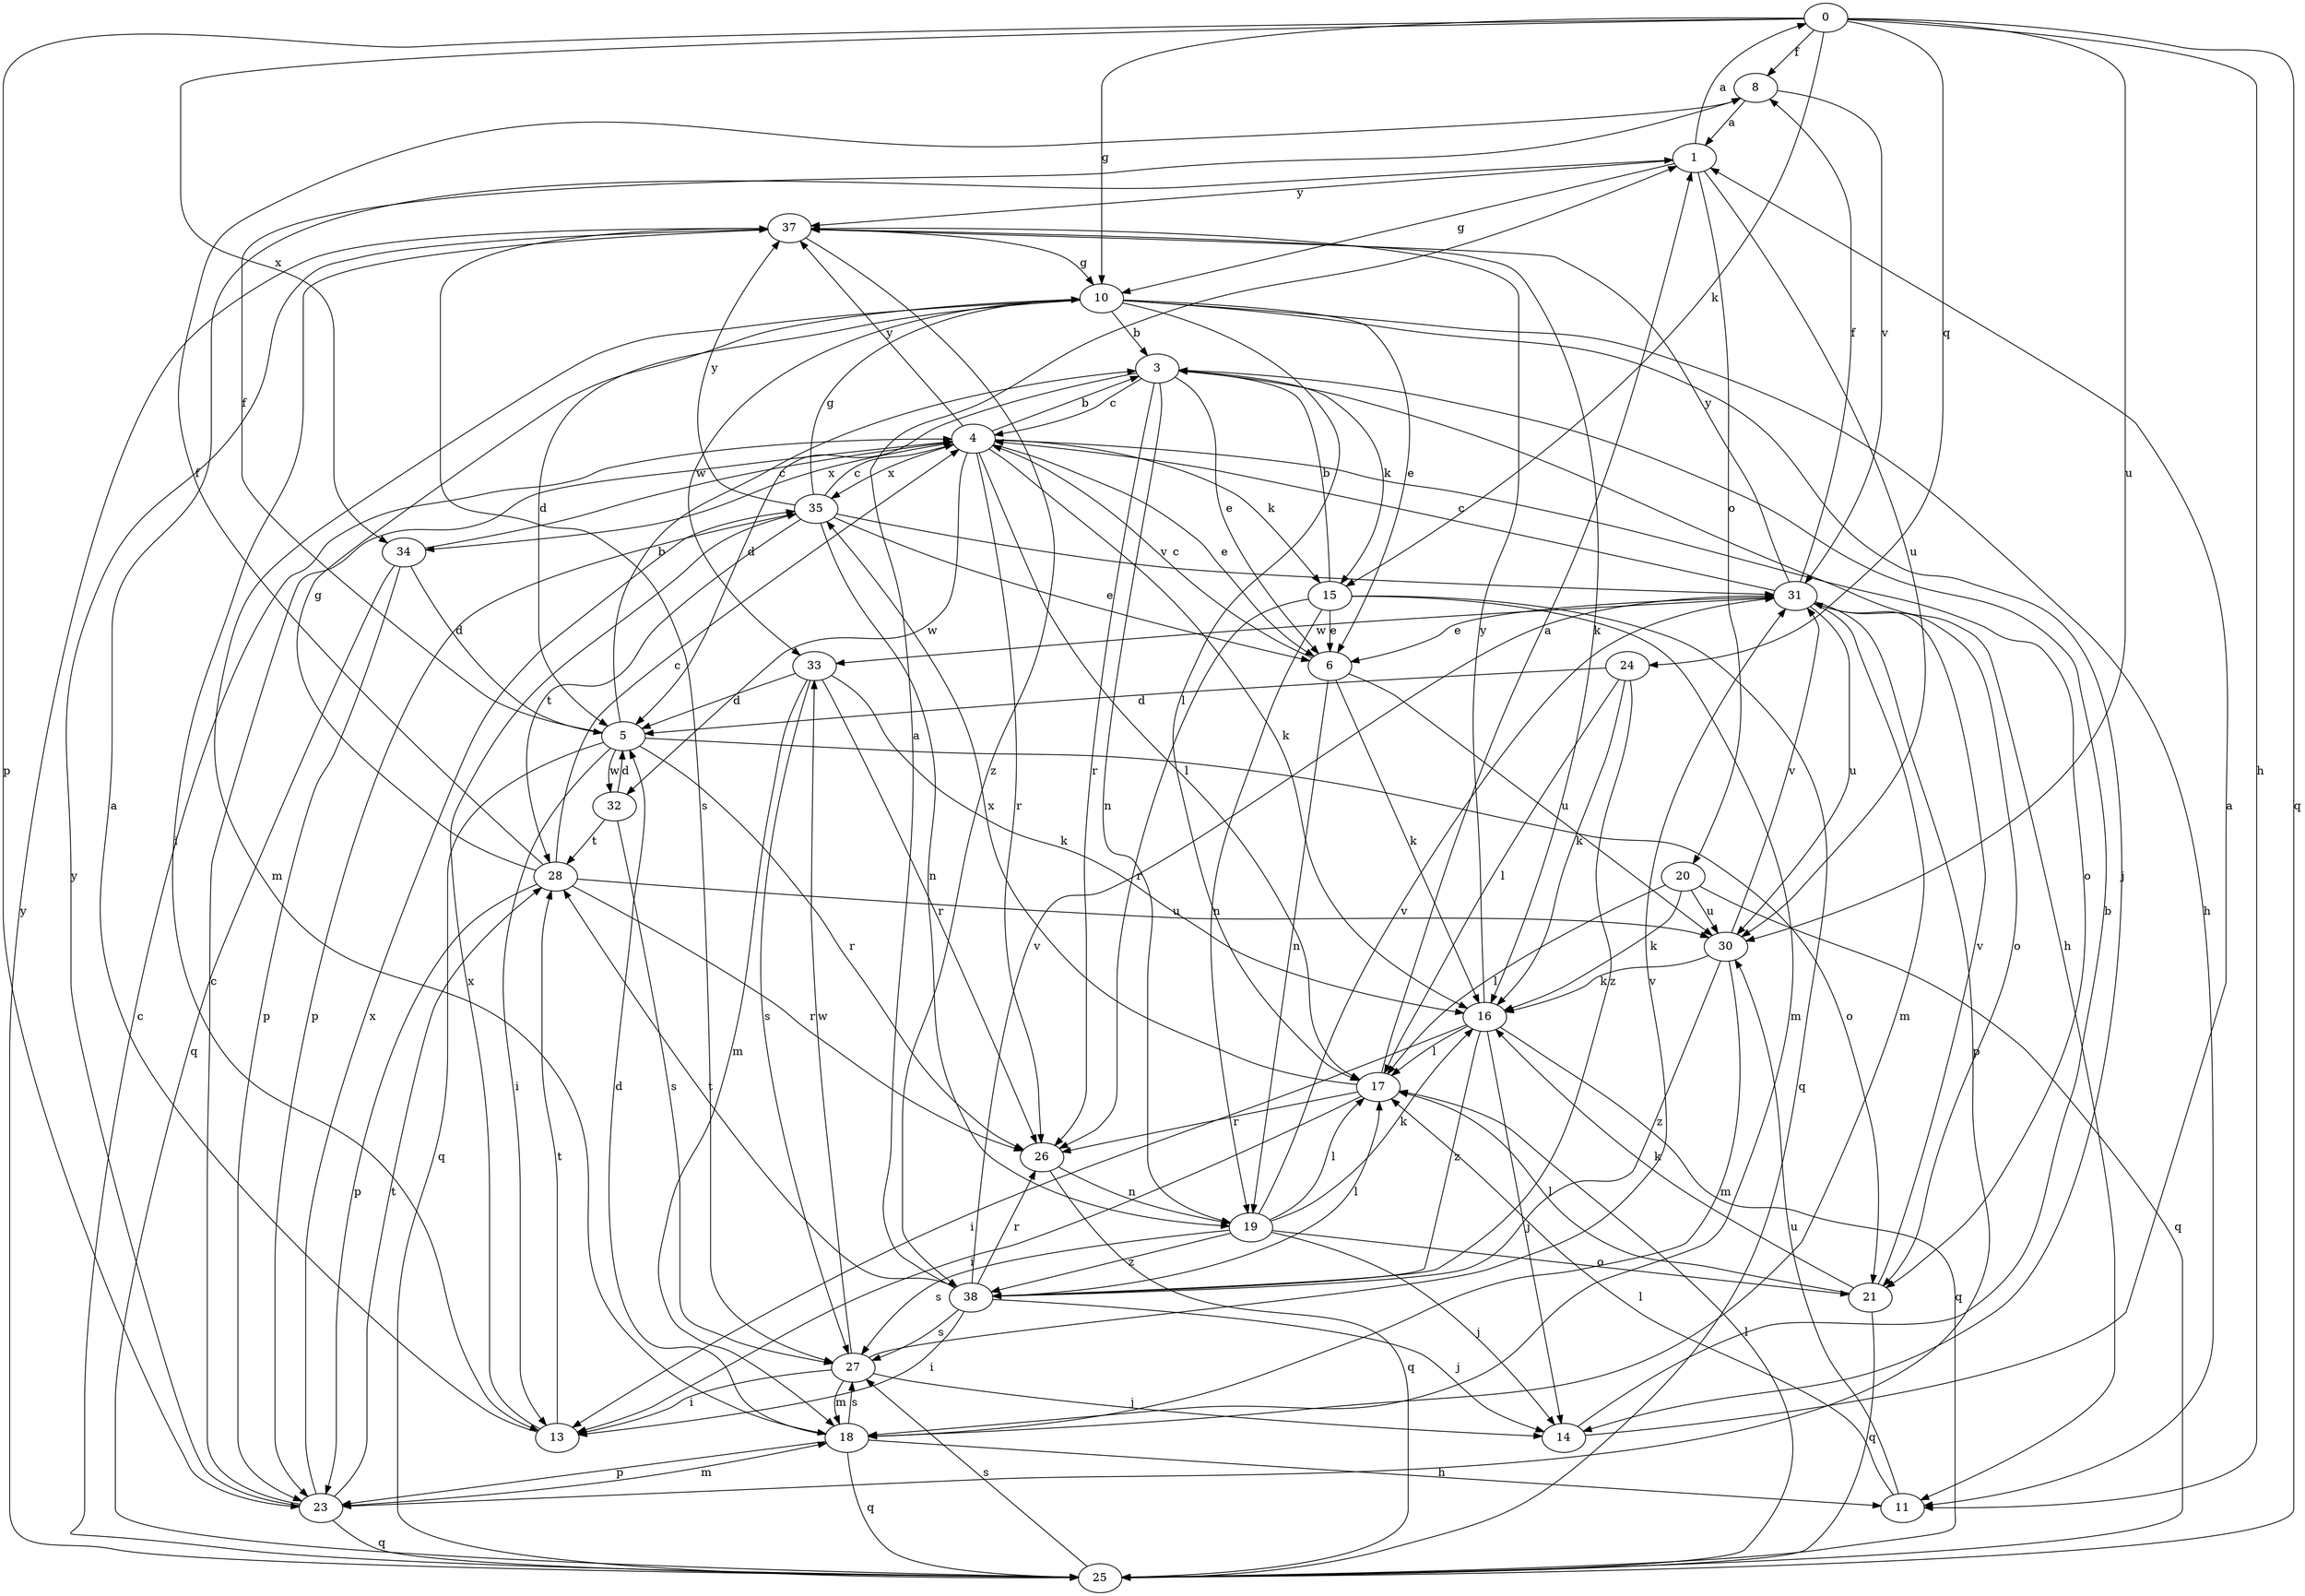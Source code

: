 strict digraph  {
0;
1;
3;
4;
5;
6;
8;
10;
11;
13;
14;
15;
16;
17;
18;
19;
20;
21;
23;
24;
25;
26;
27;
28;
30;
31;
32;
33;
34;
35;
37;
38;
0 -> 8  [label=f];
0 -> 10  [label=g];
0 -> 11  [label=h];
0 -> 15  [label=k];
0 -> 23  [label=p];
0 -> 24  [label=q];
0 -> 25  [label=q];
0 -> 30  [label=u];
0 -> 34  [label=x];
1 -> 0  [label=a];
1 -> 10  [label=g];
1 -> 20  [label=o];
1 -> 30  [label=u];
1 -> 37  [label=y];
3 -> 4  [label=c];
3 -> 5  [label=d];
3 -> 6  [label=e];
3 -> 11  [label=h];
3 -> 15  [label=k];
3 -> 19  [label=n];
3 -> 26  [label=r];
4 -> 3  [label=b];
4 -> 6  [label=e];
4 -> 15  [label=k];
4 -> 16  [label=k];
4 -> 17  [label=l];
4 -> 21  [label=o];
4 -> 26  [label=r];
4 -> 32  [label=w];
4 -> 34  [label=x];
4 -> 35  [label=x];
4 -> 37  [label=y];
5 -> 3  [label=b];
5 -> 8  [label=f];
5 -> 13  [label=i];
5 -> 21  [label=o];
5 -> 25  [label=q];
5 -> 26  [label=r];
5 -> 32  [label=w];
6 -> 4  [label=c];
6 -> 16  [label=k];
6 -> 19  [label=n];
6 -> 30  [label=u];
8 -> 1  [label=a];
8 -> 31  [label=v];
10 -> 3  [label=b];
10 -> 5  [label=d];
10 -> 6  [label=e];
10 -> 11  [label=h];
10 -> 14  [label=j];
10 -> 17  [label=l];
10 -> 18  [label=m];
10 -> 33  [label=w];
11 -> 17  [label=l];
11 -> 30  [label=u];
13 -> 1  [label=a];
13 -> 28  [label=t];
13 -> 35  [label=x];
14 -> 1  [label=a];
14 -> 3  [label=b];
15 -> 3  [label=b];
15 -> 6  [label=e];
15 -> 18  [label=m];
15 -> 19  [label=n];
15 -> 25  [label=q];
15 -> 26  [label=r];
16 -> 13  [label=i];
16 -> 14  [label=j];
16 -> 17  [label=l];
16 -> 25  [label=q];
16 -> 37  [label=y];
16 -> 38  [label=z];
17 -> 1  [label=a];
17 -> 13  [label=i];
17 -> 26  [label=r];
17 -> 35  [label=x];
18 -> 5  [label=d];
18 -> 11  [label=h];
18 -> 23  [label=p];
18 -> 25  [label=q];
18 -> 27  [label=s];
19 -> 14  [label=j];
19 -> 16  [label=k];
19 -> 17  [label=l];
19 -> 21  [label=o];
19 -> 27  [label=s];
19 -> 31  [label=v];
19 -> 38  [label=z];
20 -> 16  [label=k];
20 -> 17  [label=l];
20 -> 25  [label=q];
20 -> 30  [label=u];
21 -> 16  [label=k];
21 -> 17  [label=l];
21 -> 25  [label=q];
21 -> 31  [label=v];
23 -> 4  [label=c];
23 -> 18  [label=m];
23 -> 25  [label=q];
23 -> 28  [label=t];
23 -> 35  [label=x];
23 -> 37  [label=y];
24 -> 5  [label=d];
24 -> 16  [label=k];
24 -> 17  [label=l];
24 -> 38  [label=z];
25 -> 4  [label=c];
25 -> 17  [label=l];
25 -> 27  [label=s];
25 -> 37  [label=y];
26 -> 19  [label=n];
26 -> 25  [label=q];
27 -> 13  [label=i];
27 -> 14  [label=j];
27 -> 18  [label=m];
27 -> 31  [label=v];
27 -> 33  [label=w];
28 -> 4  [label=c];
28 -> 8  [label=f];
28 -> 10  [label=g];
28 -> 23  [label=p];
28 -> 26  [label=r];
28 -> 30  [label=u];
30 -> 16  [label=k];
30 -> 18  [label=m];
30 -> 31  [label=v];
30 -> 38  [label=z];
31 -> 4  [label=c];
31 -> 6  [label=e];
31 -> 8  [label=f];
31 -> 18  [label=m];
31 -> 21  [label=o];
31 -> 23  [label=p];
31 -> 30  [label=u];
31 -> 33  [label=w];
31 -> 37  [label=y];
32 -> 5  [label=d];
32 -> 27  [label=s];
32 -> 28  [label=t];
33 -> 5  [label=d];
33 -> 16  [label=k];
33 -> 18  [label=m];
33 -> 26  [label=r];
33 -> 27  [label=s];
34 -> 4  [label=c];
34 -> 5  [label=d];
34 -> 23  [label=p];
34 -> 25  [label=q];
35 -> 4  [label=c];
35 -> 6  [label=e];
35 -> 10  [label=g];
35 -> 19  [label=n];
35 -> 23  [label=p];
35 -> 28  [label=t];
35 -> 31  [label=v];
35 -> 37  [label=y];
37 -> 10  [label=g];
37 -> 13  [label=i];
37 -> 16  [label=k];
37 -> 27  [label=s];
37 -> 38  [label=z];
38 -> 1  [label=a];
38 -> 13  [label=i];
38 -> 14  [label=j];
38 -> 17  [label=l];
38 -> 26  [label=r];
38 -> 27  [label=s];
38 -> 28  [label=t];
38 -> 31  [label=v];
}
